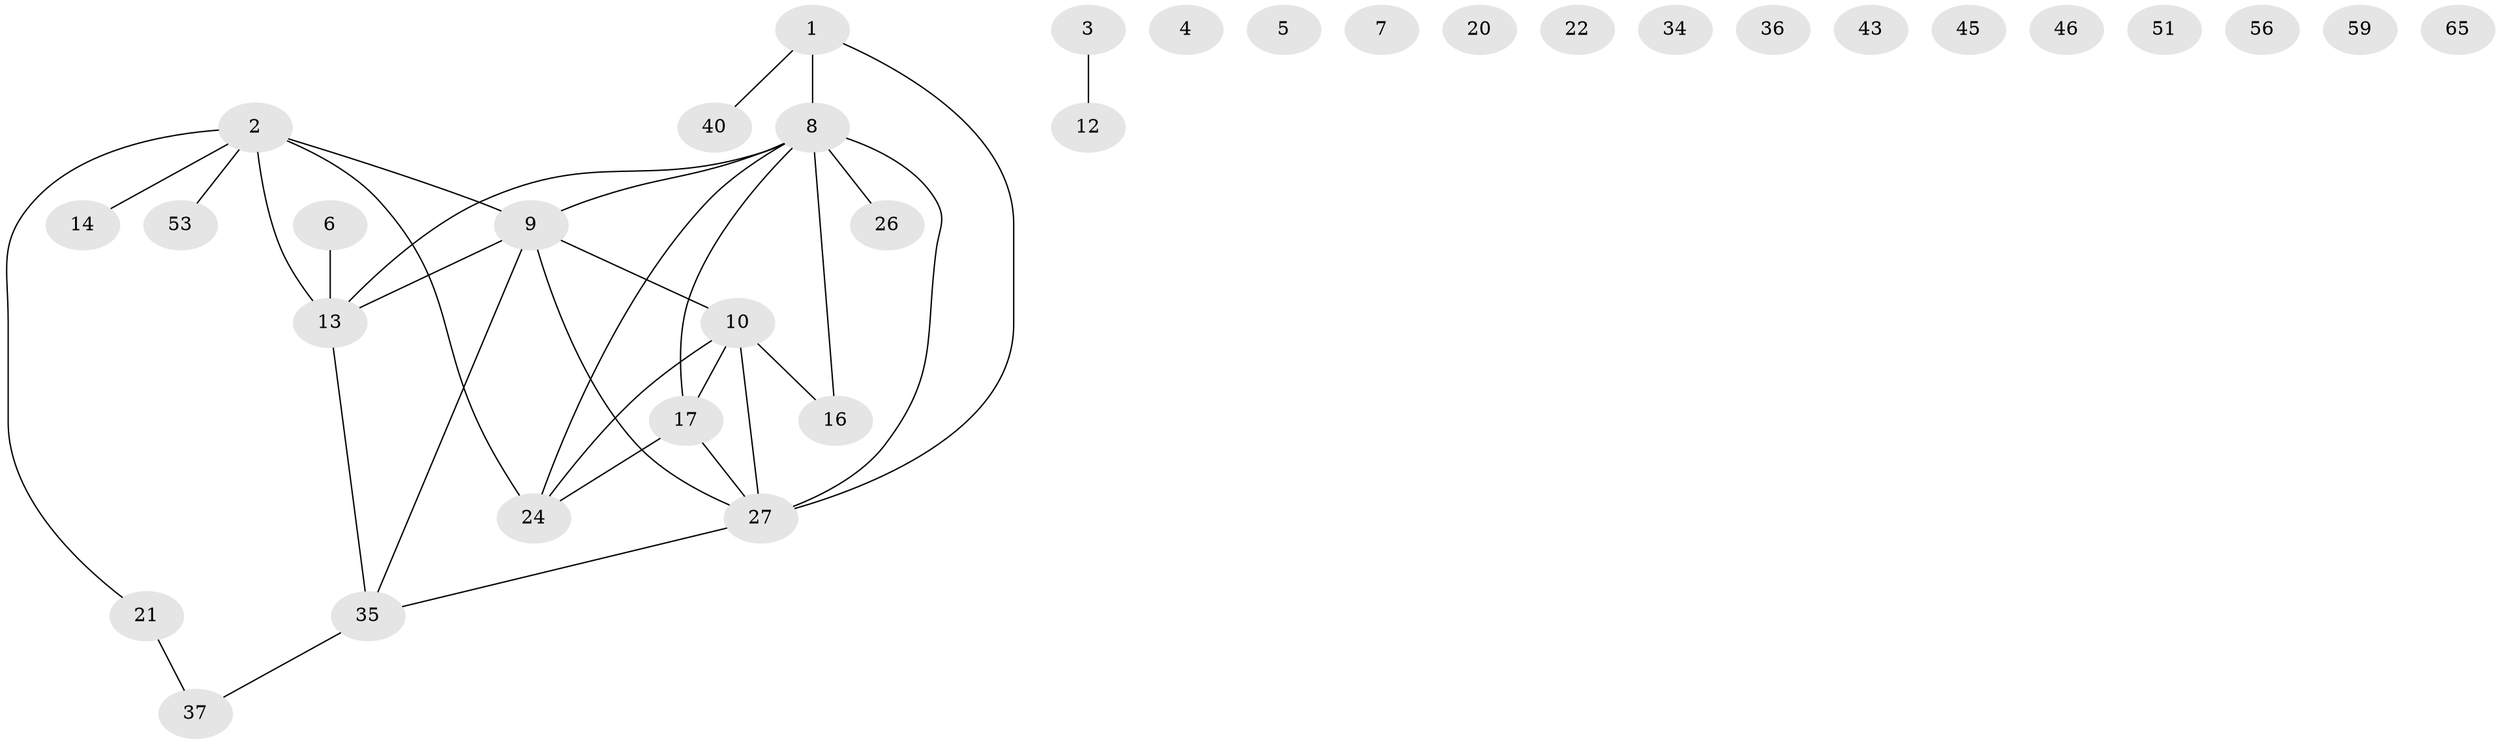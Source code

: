 // original degree distribution, {3: 0.2318840579710145, 4: 0.10144927536231885, 1: 0.18840579710144928, 2: 0.2318840579710145, 0: 0.18840579710144928, 6: 0.043478260869565216, 5: 0.014492753623188406}
// Generated by graph-tools (version 1.1) at 2025/13/03/09/25 04:13:08]
// undirected, 34 vertices, 32 edges
graph export_dot {
graph [start="1"]
  node [color=gray90,style=filled];
  1 [super="+23"];
  2 [super="+61+19"];
  3;
  4 [super="+33+42"];
  5;
  6;
  7;
  8 [super="+11"];
  9 [super="+38"];
  10 [super="+52"];
  12 [super="+66"];
  13 [super="+15+28"];
  14 [super="+32+25"];
  16;
  17 [super="+44+18"];
  20;
  21;
  22;
  24 [super="+30"];
  26;
  27 [super="+29"];
  34;
  35 [super="+41"];
  36;
  37;
  40 [super="+50"];
  43;
  45;
  46;
  51;
  53;
  56;
  59;
  65;
  1 -- 40;
  1 -- 8;
  1 -- 27;
  2 -- 13 [weight=3];
  2 -- 53;
  2 -- 21;
  2 -- 24;
  2 -- 9;
  2 -- 14 [weight=2];
  3 -- 12;
  6 -- 13;
  8 -- 24;
  8 -- 9;
  8 -- 16 [weight=2];
  8 -- 26;
  8 -- 13;
  8 -- 27;
  8 -- 17;
  9 -- 10;
  9 -- 13;
  9 -- 27;
  9 -- 35;
  10 -- 24;
  10 -- 16;
  10 -- 27 [weight=2];
  10 -- 17;
  13 -- 35;
  17 -- 27;
  17 -- 24;
  21 -- 37;
  27 -- 35;
  35 -- 37;
}
